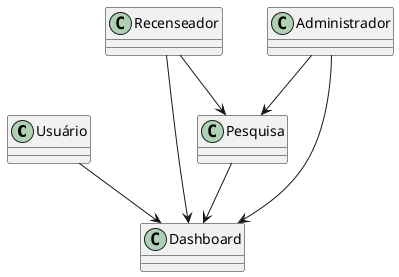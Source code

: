 @startuml diagrama_de_classes

class Usuário {
}

class Recenseador {
}

class Administrador {
}

class Pesquisa {
}

class Dashboard {
}

Usuário  -->  Dashboard
Pesquisa --> Dashboard
Administrador --> Pesquisa
Recenseador --> Pesquisa
Recenseador --> Dashboard
Administrador --> Dashboard

@enduml